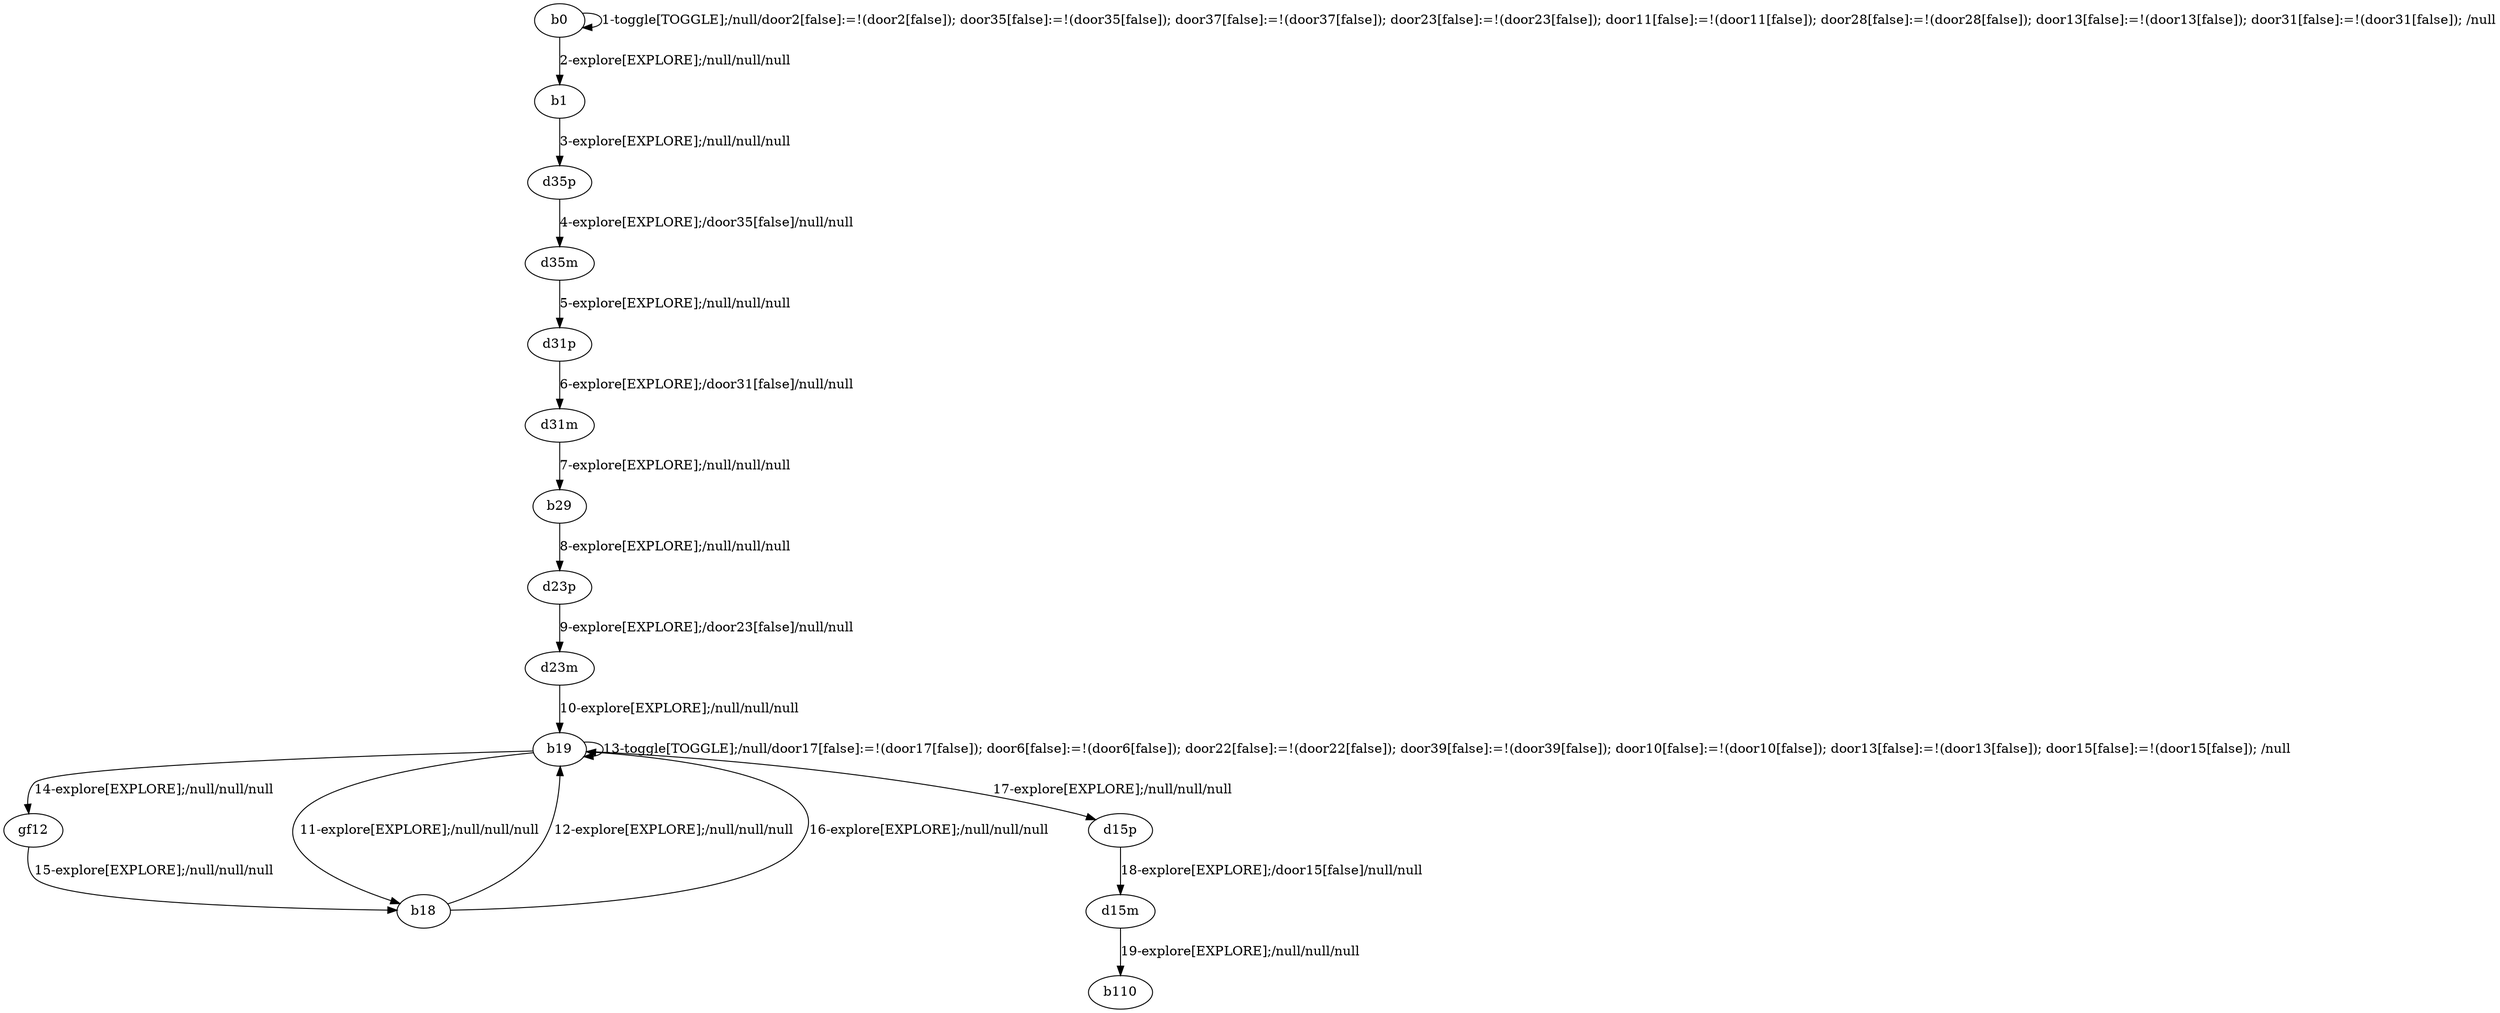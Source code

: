 # Total number of goals covered by this test: 4
# d15m --> b110
# gf12 --> b18
# d15p --> d15m
# b19 --> b19

digraph g {
"b0" -> "b0" [label = "1-toggle[TOGGLE];/null/door2[false]:=!(door2[false]); door35[false]:=!(door35[false]); door37[false]:=!(door37[false]); door23[false]:=!(door23[false]); door11[false]:=!(door11[false]); door28[false]:=!(door28[false]); door13[false]:=!(door13[false]); door31[false]:=!(door31[false]); /null"];
"b0" -> "b1" [label = "2-explore[EXPLORE];/null/null/null"];
"b1" -> "d35p" [label = "3-explore[EXPLORE];/null/null/null"];
"d35p" -> "d35m" [label = "4-explore[EXPLORE];/door35[false]/null/null"];
"d35m" -> "d31p" [label = "5-explore[EXPLORE];/null/null/null"];
"d31p" -> "d31m" [label = "6-explore[EXPLORE];/door31[false]/null/null"];
"d31m" -> "b29" [label = "7-explore[EXPLORE];/null/null/null"];
"b29" -> "d23p" [label = "8-explore[EXPLORE];/null/null/null"];
"d23p" -> "d23m" [label = "9-explore[EXPLORE];/door23[false]/null/null"];
"d23m" -> "b19" [label = "10-explore[EXPLORE];/null/null/null"];
"b19" -> "b18" [label = "11-explore[EXPLORE];/null/null/null"];
"b18" -> "b19" [label = "12-explore[EXPLORE];/null/null/null"];
"b19" -> "b19" [label = "13-toggle[TOGGLE];/null/door17[false]:=!(door17[false]); door6[false]:=!(door6[false]); door22[false]:=!(door22[false]); door39[false]:=!(door39[false]); door10[false]:=!(door10[false]); door13[false]:=!(door13[false]); door15[false]:=!(door15[false]); /null"];
"b19" -> "gf12" [label = "14-explore[EXPLORE];/null/null/null"];
"gf12" -> "b18" [label = "15-explore[EXPLORE];/null/null/null"];
"b18" -> "b19" [label = "16-explore[EXPLORE];/null/null/null"];
"b19" -> "d15p" [label = "17-explore[EXPLORE];/null/null/null"];
"d15p" -> "d15m" [label = "18-explore[EXPLORE];/door15[false]/null/null"];
"d15m" -> "b110" [label = "19-explore[EXPLORE];/null/null/null"];
}